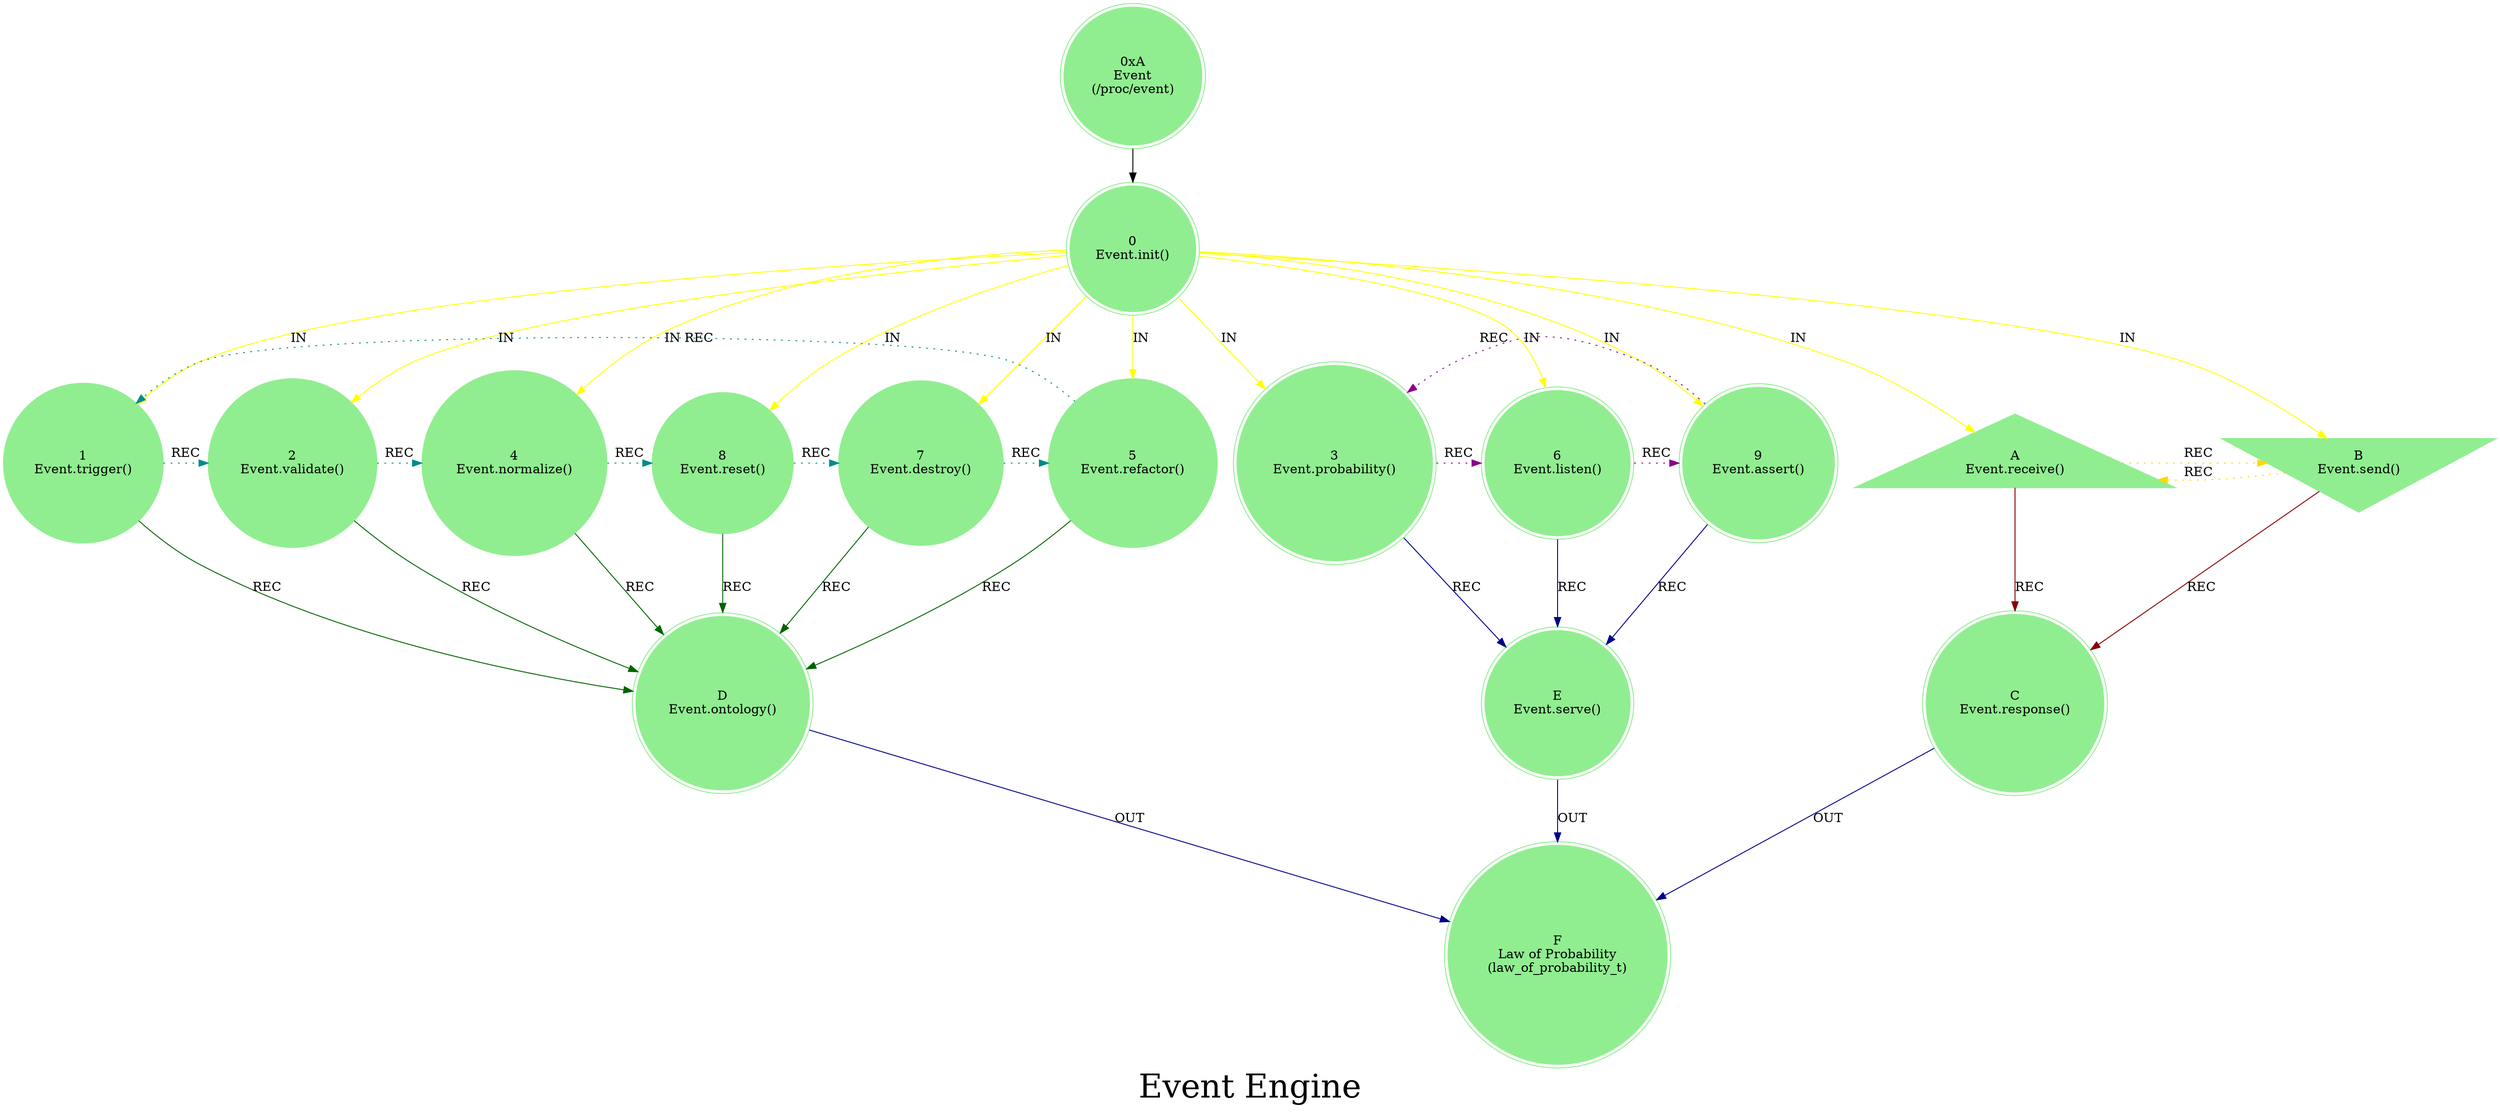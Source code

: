 strict digraph G {
    label = "Event Engine";
    style = filled;
    color = lightgrey;
    fontsize = "36";
    comment = "";
    node [shape = circle; style = filled; color = lightgreen;];
    
    spark_a_mythos_t [label = "0xA\nEvent\n(/proc/event)";shape = doublecircle;];
    
    spark_0_event_t [label = "0\nEvent.init()";shape = doublecircle;comment = "Engine Init";];
    spark_1_event_t [label = "1\nEvent.trigger()";shape = circle;comment = "";];
    spark_2_event_t [label = "2\nEvent.validate()";shape = circle;comment = "";];
    spark_4_event_t [label = "4\nEvent.normalize()";shape = circle;comment = "";];
    spark_8_event_t [label = "8\nEvent.reset()";shape = circle;comment = "";];
    spark_7_event_t [label = "7\nEvent.destroy()";shape = circle;comment = "";];
    spark_5_event_t [label = "5\nEvent.refactor()";shape = circle;comment = "";];
    spark_3_event_t [label = "3\nEvent.probability()";shape = doublecircle;comment = "";];
    spark_6_event_t [label = "6\nEvent.listen()";shape = doublecircle;comment = "";];
    spark_9_event_t [label = "9\nEvent.assert()";shape = doublecircle;comment = "";];
    spark_a_event_t [label = "A\nEvent.receive()";shape = triangle;comment = "";];
    spark_b_event_t [label = "B\nEvent.send()";shape = invtriangle;comment = "";];
    spark_c_event_t [label = "C\nEvent.response()";shape = doublecircle;comment = "";];
    spark_d_event_t [label = "D\nEvent.ontology()";shape = doublecircle;comment = "";];
    spark_e_event_t [label = "E\nEvent.serve()";shape = doublecircle;comment = "`/proc/event`";];
    spark_f_event_t [label = "F\nLaw of Probability\n(law_of_probability_t)";shape = doublecircle;comment = "";];
    
    // IN = Input
    // OUT = Output
    // REC = Recursion
    spark_0_event_t -> {spark_a_event_t spark_b_event_t spark_1_event_t spark_2_event_t spark_3_event_t spark_4_event_t spark_5_event_t spark_6_event_t spark_7_event_t spark_8_event_t spark_9_event_t} [label = "IN"; color = yellow; comment = "";];
    
    {spark_a_event_t spark_b_event_t} -> spark_c_event_t [label = "REC"; color = darkred; comment = "";];
    {spark_1_event_t spark_2_event_t spark_4_event_t spark_8_event_t spark_7_event_t spark_5_event_t} -> spark_d_event_t [label = "REC"; color = darkgreen; comment = "";];
    {spark_3_event_t spark_6_event_t spark_9_event_t} -> spark_e_event_t [label = "REC"; color = darkblue; comment = "";];
    
    spark_1_event_t -> spark_2_event_t -> spark_4_event_t -> spark_8_event_t -> spark_7_event_t -> spark_5_event_t -> spark_1_event_t [label = "REC"; color = darkcyan; comment = ""; style = dotted; constraint = false;];
    spark_3_event_t -> spark_6_event_t -> spark_9_event_t -> spark_3_event_t [label = "REC"; color = darkmagenta; comment = ""; style = dotted; constraint = false;];
    spark_a_event_t -> spark_b_event_t -> spark_a_event_t [label = "REC"; color = gold; comment = ""; style = dotted; constraint = false;];
    
    {spark_c_event_t spark_d_event_t spark_e_event_t} -> spark_f_event_t [label = "OUT"; color = darkblue; comment = "";];
    
    spark_a_mythos_t -> spark_0_event_t;
}